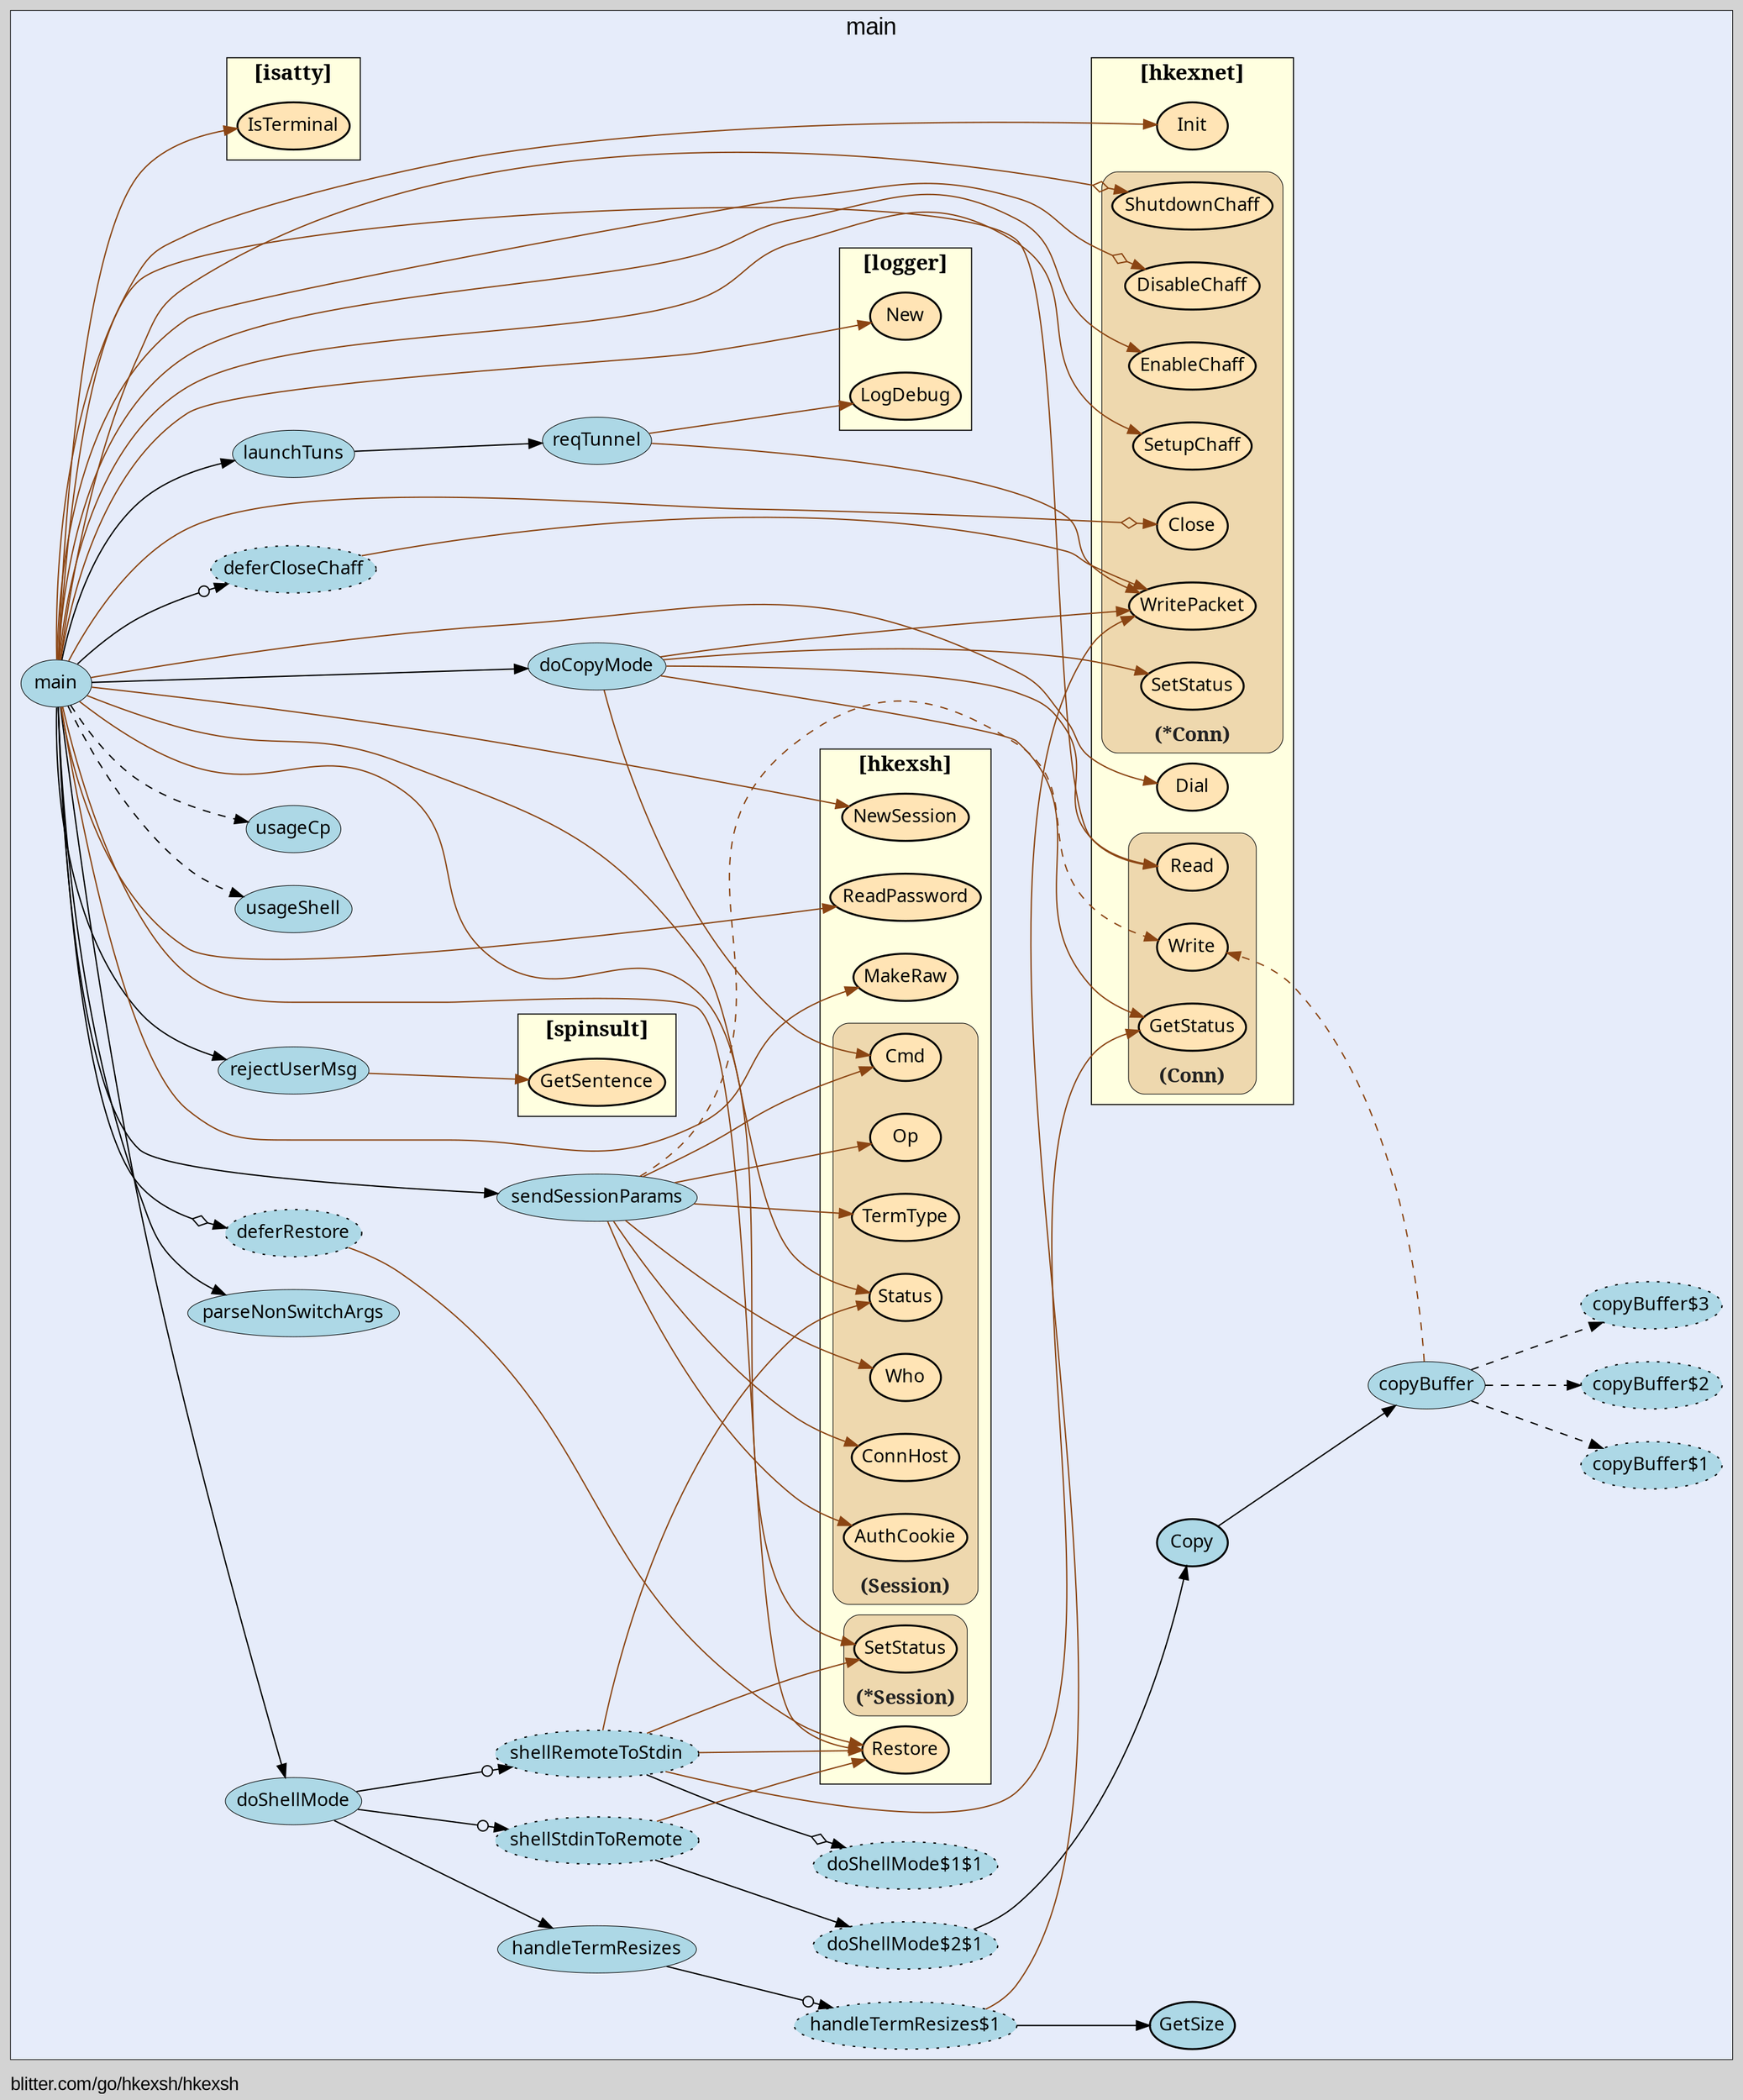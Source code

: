digraph gocallvis {
    label="blitter.com/go/hkexsh/hkexsh";
    labeljust="l";
    fontname="Arial";
    fontsize="14";
    rankdir="LR";
    bgcolor="lightgray";
    style="solid";
    penwidth="0.5";
    pad="0.0";
    nodesep="0.35";

    node [shape="ellipse" style="filled" fillcolor="honeydew" fontname="Verdana" penwidth="1.0" margin="0.05,0.0"];
    edge [minlen="2"]

    subgraph "cluster_focus" {
        bgcolor="#e6ecfa";
label="main";
labelloc="t";
labeljust="c";
fontsize="18";
        
        "blitter.com/go/hkexsh/hkexsh.copyBuffer" [ fillcolor="lightblue" label="copyBuffer" penwidth="0.5" ]
        "blitter.com/go/hkexsh/hkexsh.copyBuffer$1" [ fillcolor="lightblue" label="copyBuffer$1" style="dotted,filled" ]
        "blitter.com/go/hkexsh/hkexsh.copyBuffer$2" [ fillcolor="lightblue" label="copyBuffer$2" style="dotted,filled" ]
        "blitter.com/go/hkexsh/hkexsh.copyBuffer$3" [ fillcolor="lightblue" label="copyBuffer$3" style="dotted,filled" ]
        "blitter.com/go/hkexsh/hkexsh.doCopyMode" [ label="doCopyMode" penwidth="0.5" fillcolor="lightblue" ]
        "blitter.com/go/hkexsh/hkexsh.Copy" [ fillcolor="lightblue" label="Copy" penwidth="1.5" ]
        "blitter.com/go/hkexsh/hkexsh.doShellMode$2$1" [ fillcolor="lightblue" label="doShellMode$2$1" style="dotted,filled" ]
        "blitter.com/go/hkexsh/hkexsh.main" [ fillcolor="lightblue" label="main" penwidth="0.5" ]
        "blitter.com/go/hkexsh/hkexsh.parseNonSwitchArgs" [ fillcolor="lightblue" label="parseNonSwitchArgs" penwidth="0.5" ]
        "blitter.com/go/hkexsh/hkexsh.main$1" [ fillcolor="lightblue" label="deferRestore" style="dotted,filled" ]
        "blitter.com/go/hkexsh/hkexsh.sendSessionParams" [ label="sendSessionParams" penwidth="0.5" fillcolor="lightblue" ]
        "blitter.com/go/hkexsh/hkexsh.rejectUserMsg" [ fillcolor="lightblue" label="rejectUserMsg" penwidth="0.5" ]
        "blitter.com/go/hkexsh/hkexsh.main$2" [ fillcolor="lightblue" label="deferCloseChaff" style="dotted,filled" ]
        "blitter.com/go/hkexsh/hkexsh.reqTunnel" [ fillcolor="lightblue" label="reqTunnel" penwidth="0.5" ]
        "blitter.com/go/hkexsh/hkexsh.launchTuns" [ fillcolor="lightblue" label="launchTuns" penwidth="0.5" ]
        "blitter.com/go/hkexsh/hkexsh.doShellMode$1" [ fillcolor="lightblue" label="shellRemoteToStdin" style="dotted,filled" ]
        "blitter.com/go/hkexsh/hkexsh.doShellMode$1$1" [ fillcolor="lightblue" label="doShellMode$1$1" style="dotted,filled" ]
        "blitter.com/go/hkexsh/hkexsh.doShellMode" [ fillcolor="lightblue" label="doShellMode" penwidth="0.5" ]
        "blitter.com/go/hkexsh/hkexsh.handleTermResizes$1" [ fillcolor="lightblue" label="handleTermResizes$1" style="dotted,filled" ]
        "blitter.com/go/hkexsh/hkexsh.GetSize" [ label="GetSize" penwidth="1.5" fillcolor="lightblue" ]
        "blitter.com/go/hkexsh/hkexsh.handleTermResizes" [ fillcolor="lightblue" label="handleTermResizes" penwidth="0.5" ]
        "blitter.com/go/hkexsh/hkexsh.doShellMode$2" [ style="dotted,filled" fillcolor="lightblue" label="shellStdinToRemote" ]
        "blitter.com/go/hkexsh/hkexsh.usageShell" [ penwidth="0.5" fillcolor="lightblue" label="usageShell" ]
        "blitter.com/go/hkexsh/hkexsh.usageCp" [ label="usageCp" penwidth="0.5" fillcolor="lightblue" ]
        
        subgraph "cluster_blitter.com/go/hkexsh" {
        fontsize="16";
fontname="bold";
rank="sink";
tooltip="package: blitter.com/go/hkexsh";
penwidth="0.8";
fillcolor="lightyellow";
label="[hkexsh]";
URL="/?f=blitter.com/go/hkexsh";
style="filled";
        
        "blitter.com/go/hkexsh.MakeRaw" [ fillcolor="moccasin" label="MakeRaw" penwidth="1.5" ]
        "blitter.com/go/hkexsh.Restore" [ fillcolor="moccasin" label="Restore" penwidth="1.5" ]
        "blitter.com/go/hkexsh.ReadPassword" [ penwidth="1.5" fillcolor="moccasin" label="ReadPassword" ]
        "blitter.com/go/hkexsh.NewSession" [ fillcolor="moccasin" label="NewSession" penwidth="1.5" ]
        
        subgraph "cluster_*blitter.com/go/hkexsh.Session" {
        penwidth="0.5";
fontsize="15";
fontcolor="#222222";
labelloc="b";
style="rounded,filled";
fillcolor="wheat2";
label="(*Session)";
tooltip="type: *blitter.com/go/hkexsh.Session";
        
        "(*blitter.com/go/hkexsh.Session).SetStatus" [ fillcolor="moccasin" label="SetStatus" penwidth="1.5" ]
        
    }

        subgraph "cluster_blitter.com/go/hkexsh.Session" {
        style="rounded,filled";
fillcolor="wheat2";
label="(Session)";
tooltip="type: blitter.com/go/hkexsh.Session";
penwidth="0.5";
fontsize="15";
fontcolor="#222222";
labelloc="b";
        
        "(blitter.com/go/hkexsh.Session).Cmd" [ fillcolor="moccasin" label="Cmd" penwidth="1.5" ]
        "(blitter.com/go/hkexsh.Session).Op" [ fillcolor="moccasin" label="Op" penwidth="1.5" ]
        "(blitter.com/go/hkexsh.Session).Who" [ fillcolor="moccasin" label="Who" penwidth="1.5" ]
        "(blitter.com/go/hkexsh.Session).ConnHost" [ fillcolor="moccasin" label="ConnHost" penwidth="1.5" ]
        "(blitter.com/go/hkexsh.Session).TermType" [ fillcolor="moccasin" label="TermType" penwidth="1.5" ]
        "(blitter.com/go/hkexsh.Session).AuthCookie" [ label="AuthCookie" penwidth="1.5" fillcolor="moccasin" ]
        "(blitter.com/go/hkexsh.Session).Status" [ label="Status" penwidth="1.5" fillcolor="moccasin" ]
        
    }

    }

        subgraph "cluster_blitter.com/go/hkexsh/hkexnet" {
        fillcolor="lightyellow";
fontname="bold";
rank="sink";
label="[hkexnet]";
URL="/?f=blitter.com/go/hkexsh/hkexnet";
tooltip="package: blitter.com/go/hkexsh/hkexnet";
penwidth="0.8";
fontsize="16";
style="filled";
        
        "blitter.com/go/hkexsh/hkexnet.Init" [ fillcolor="moccasin" label="Init" penwidth="1.5" ]
        "blitter.com/go/hkexsh/hkexnet.Dial" [ fillcolor="moccasin" label="Dial" penwidth="1.5" ]
        
        subgraph "cluster_*blitter.com/go/hkexsh/hkexnet.Conn" {
        penwidth="0.5";
fontsize="15";
fontcolor="#222222";
labelloc="b";
style="rounded,filled";
fillcolor="wheat2";
label="(*Conn)";
tooltip="type: *blitter.com/go/hkexsh/hkexnet.Conn";
        
        "(*blitter.com/go/hkexsh/hkexnet.Conn).WritePacket" [ label="WritePacket" penwidth="1.5" fillcolor="moccasin" ]
        "(*blitter.com/go/hkexsh/hkexnet.Conn).SetStatus" [ fillcolor="moccasin" label="SetStatus" penwidth="1.5" ]
        "(*blitter.com/go/hkexsh/hkexnet.Conn).Close" [ fillcolor="moccasin" label="Close" penwidth="1.5" ]
        "(*blitter.com/go/hkexsh/hkexnet.Conn).SetupChaff" [ fillcolor="moccasin" label="SetupChaff" penwidth="1.5" ]
        "(*blitter.com/go/hkexsh/hkexnet.Conn).EnableChaff" [ penwidth="1.5" fillcolor="moccasin" label="EnableChaff" ]
        "(*blitter.com/go/hkexsh/hkexnet.Conn).DisableChaff" [ fillcolor="moccasin" label="DisableChaff" penwidth="1.5" ]
        "(*blitter.com/go/hkexsh/hkexnet.Conn).ShutdownChaff" [ penwidth="1.5" fillcolor="moccasin" label="ShutdownChaff" ]
        
    }

        subgraph "cluster_blitter.com/go/hkexsh/hkexnet.Conn" {
        tooltip="type: blitter.com/go/hkexsh/hkexnet.Conn";
penwidth="0.5";
fontsize="15";
fontcolor="#222222";
labelloc="b";
style="rounded,filled";
fillcolor="wheat2";
label="(Conn)";
        
        "(blitter.com/go/hkexsh/hkexnet.Conn).Write" [ fillcolor="moccasin" label="Write" penwidth="1.5" ]
        "(blitter.com/go/hkexsh/hkexnet.Conn).Read" [ penwidth="1.5" fillcolor="moccasin" label="Read" ]
        "(blitter.com/go/hkexsh/hkexnet.Conn).GetStatus" [ fillcolor="moccasin" label="GetStatus" penwidth="1.5" ]
        
    }

    }

        subgraph "cluster_blitter.com/go/hkexsh/logger" {
        tooltip="package: blitter.com/go/hkexsh/logger";
penwidth="0.8";
fillcolor="lightyellow";
fontname="bold";
rank="sink";
fontsize="16";
style="filled";
label="[logger]";
URL="/?f=blitter.com/go/hkexsh/logger";
        
        "blitter.com/go/hkexsh/logger.New" [ penwidth="1.5" fillcolor="moccasin" label="New" ]
        "blitter.com/go/hkexsh/logger.LogDebug" [ label="LogDebug" penwidth="1.5" fillcolor="moccasin" ]
        
    }

        subgraph "cluster_blitter.com/go/hkexsh/spinsult" {
        fillcolor="lightyellow";
fontname="bold";
tooltip="package: blitter.com/go/hkexsh/spinsult";
rank="sink";
label="[spinsult]";
URL="/?f=blitter.com/go/hkexsh/spinsult";
penwidth="0.8";
fontsize="16";
style="filled";
        
        "blitter.com/go/hkexsh/spinsult.GetSentence" [ penwidth="1.5" fillcolor="moccasin" label="GetSentence" ]
        
    }

        subgraph "cluster_github.com/mattn/go-isatty" {
        style="filled";
fillcolor="lightyellow";
fontsize="16";
fontname="bold";
rank="sink";
label="[isatty]";
URL="/?f=github.com/mattn/go-isatty";
tooltip="package: github.com/mattn/go-isatty";
penwidth="0.8";
        
        "github.com/mattn/go-isatty.IsTerminal" [ penwidth="1.5" fillcolor="moccasin" label="IsTerminal" ]
        
    }

    }

    "blitter.com/go/hkexsh/hkexsh.copyBuffer" -> "(blitter.com/go/hkexsh/hkexnet.Conn).Write" [ color="saddlebrown" style="dashed" ]
    "blitter.com/go/hkexsh/hkexsh.copyBuffer" -> "blitter.com/go/hkexsh/hkexsh.copyBuffer$1" [ style="dashed" ]
    "blitter.com/go/hkexsh/hkexsh.copyBuffer" -> "blitter.com/go/hkexsh/hkexsh.copyBuffer$2" [ style="dashed" ]
    "blitter.com/go/hkexsh/hkexsh.copyBuffer" -> "blitter.com/go/hkexsh/hkexsh.copyBuffer$3" [ style="dashed" ]
    "blitter.com/go/hkexsh/hkexsh.doCopyMode" -> "(blitter.com/go/hkexsh.Session).Cmd" [ color="saddlebrown" ]
    "blitter.com/go/hkexsh/hkexsh.doCopyMode" -> "(*blitter.com/go/hkexsh/hkexnet.Conn).WritePacket" [ color="saddlebrown" ]
    "blitter.com/go/hkexsh/hkexsh.doCopyMode" -> "(blitter.com/go/hkexsh/hkexnet.Conn).Read" [ color="saddlebrown" ]
    "blitter.com/go/hkexsh/hkexsh.doCopyMode" -> "(*blitter.com/go/hkexsh/hkexnet.Conn).SetStatus" [ color="saddlebrown" ]
    "blitter.com/go/hkexsh/hkexsh.doCopyMode" -> "(blitter.com/go/hkexsh/hkexnet.Conn).GetStatus" [ color="saddlebrown" ]
    "blitter.com/go/hkexsh/hkexsh.Copy" -> "blitter.com/go/hkexsh/hkexsh.copyBuffer" [  ]
    "blitter.com/go/hkexsh/hkexsh.doShellMode$2$1" -> "blitter.com/go/hkexsh/hkexsh.Copy" [  ]
    "blitter.com/go/hkexsh/hkexsh.main" -> "blitter.com/go/hkexsh/hkexsh.parseNonSwitchArgs" [  ]
    "blitter.com/go/hkexsh/hkexsh.main" -> "blitter.com/go/hkexsh/logger.New" [ color="saddlebrown" ]
    "blitter.com/go/hkexsh/hkexsh.main" -> "blitter.com/go/hkexsh/hkexnet.Init" [ color="saddlebrown" ]
    "blitter.com/go/hkexsh/hkexsh.main" -> "blitter.com/go/hkexsh/hkexnet.Dial" [ color="saddlebrown" ]
    "blitter.com/go/hkexsh/hkexsh.main" -> "(*blitter.com/go/hkexsh/hkexnet.Conn).Close" [ color="saddlebrown" arrowhead="normalnoneodiamond" ]
    "blitter.com/go/hkexsh/hkexsh.main" -> "github.com/mattn/go-isatty.IsTerminal" [ color="saddlebrown" ]
    "blitter.com/go/hkexsh/hkexsh.main" -> "blitter.com/go/hkexsh.MakeRaw" [ color="saddlebrown" ]
    "blitter.com/go/hkexsh/hkexsh.main$1" -> "blitter.com/go/hkexsh.Restore" [ color="saddlebrown" ]
    "blitter.com/go/hkexsh/hkexsh.main" -> "blitter.com/go/hkexsh/hkexsh.main$1" [ arrowhead="normalnoneodiamond" ]
    "blitter.com/go/hkexsh/hkexsh.main" -> "blitter.com/go/hkexsh.ReadPassword" [ color="saddlebrown" ]
    "blitter.com/go/hkexsh/hkexsh.main" -> "blitter.com/go/hkexsh.NewSession" [ color="saddlebrown" ]
    "blitter.com/go/hkexsh/hkexsh.sendSessionParams" -> "(blitter.com/go/hkexsh.Session).Op" [ color="saddlebrown" ]
    "blitter.com/go/hkexsh/hkexsh.sendSessionParams" -> "(blitter.com/go/hkexsh.Session).Who" [ color="saddlebrown" ]
    "blitter.com/go/hkexsh/hkexsh.sendSessionParams" -> "(blitter.com/go/hkexsh.Session).ConnHost" [ color="saddlebrown" ]
    "blitter.com/go/hkexsh/hkexsh.sendSessionParams" -> "(blitter.com/go/hkexsh.Session).TermType" [ color="saddlebrown" ]
    "blitter.com/go/hkexsh/hkexsh.sendSessionParams" -> "(blitter.com/go/hkexsh.Session).Cmd" [ color="saddlebrown" ]
    "blitter.com/go/hkexsh/hkexsh.sendSessionParams" -> "(blitter.com/go/hkexsh.Session).AuthCookie" [ color="saddlebrown" ]
    "blitter.com/go/hkexsh/hkexsh.sendSessionParams" -> "(blitter.com/go/hkexsh/hkexnet.Conn).Write" [ color="saddlebrown" style="dashed" ]
    "blitter.com/go/hkexsh/hkexsh.main" -> "blitter.com/go/hkexsh/hkexsh.sendSessionParams" [  ]
    "blitter.com/go/hkexsh/hkexsh.main" -> "(blitter.com/go/hkexsh/hkexnet.Conn).Read" [ color="saddlebrown" ]
    "blitter.com/go/hkexsh/hkexsh.main" -> "(*blitter.com/go/hkexsh.Session).SetStatus" [ color="saddlebrown" ]
    "blitter.com/go/hkexsh/hkexsh.rejectUserMsg" -> "blitter.com/go/hkexsh/spinsult.GetSentence" [ color="saddlebrown" ]
    "blitter.com/go/hkexsh/hkexsh.main" -> "blitter.com/go/hkexsh/hkexsh.rejectUserMsg" [  ]
    "blitter.com/go/hkexsh/hkexsh.main" -> "(*blitter.com/go/hkexsh/hkexnet.Conn).SetupChaff" [ color="saddlebrown" ]
    "blitter.com/go/hkexsh/hkexsh.main" -> "(*blitter.com/go/hkexsh/hkexnet.Conn).EnableChaff" [ color="saddlebrown" ]
    "blitter.com/go/hkexsh/hkexsh.main" -> "(*blitter.com/go/hkexsh/hkexnet.Conn).DisableChaff" [ arrowhead="normalnoneodiamond" color="saddlebrown" ]
    "blitter.com/go/hkexsh/hkexsh.main" -> "(*blitter.com/go/hkexsh/hkexnet.Conn).ShutdownChaff" [ arrowhead="normalnoneodiamond" color="saddlebrown" ]
    "blitter.com/go/hkexsh/hkexsh.main$2" -> "(*blitter.com/go/hkexsh/hkexnet.Conn).WritePacket" [ color="saddlebrown" ]
    "blitter.com/go/hkexsh/hkexsh.main" -> "blitter.com/go/hkexsh/hkexsh.main$2" [ arrowhead="normalnoneodot" ]
    "blitter.com/go/hkexsh/hkexsh.reqTunnel" -> "blitter.com/go/hkexsh/logger.LogDebug" [ color="saddlebrown" ]
    "blitter.com/go/hkexsh/hkexsh.reqTunnel" -> "(*blitter.com/go/hkexsh/hkexnet.Conn).WritePacket" [ color="saddlebrown" ]
    "blitter.com/go/hkexsh/hkexsh.launchTuns" -> "blitter.com/go/hkexsh/hkexsh.reqTunnel" [  ]
    "blitter.com/go/hkexsh/hkexsh.main" -> "blitter.com/go/hkexsh/hkexsh.launchTuns" [  ]
    "blitter.com/go/hkexsh/hkexsh.doShellMode$1" -> "blitter.com/go/hkexsh/hkexsh.doShellMode$1$1" [ arrowhead="normalnoneodiamond" ]
    "blitter.com/go/hkexsh/hkexsh.doShellMode$1" -> "blitter.com/go/hkexsh.Restore" [ color="saddlebrown" ]
    "blitter.com/go/hkexsh/hkexsh.doShellMode$1" -> "(blitter.com/go/hkexsh/hkexnet.Conn).GetStatus" [ color="saddlebrown" ]
    "blitter.com/go/hkexsh/hkexsh.doShellMode$1" -> "(*blitter.com/go/hkexsh.Session).SetStatus" [ color="saddlebrown" ]
    "blitter.com/go/hkexsh/hkexsh.doShellMode$1" -> "(blitter.com/go/hkexsh.Session).Status" [ color="saddlebrown" ]
    "blitter.com/go/hkexsh/hkexsh.doShellMode" -> "blitter.com/go/hkexsh/hkexsh.doShellMode$1" [ arrowhead="normalnoneodot" ]
    "blitter.com/go/hkexsh/hkexsh.handleTermResizes$1" -> "blitter.com/go/hkexsh/hkexsh.GetSize" [  ]
    "blitter.com/go/hkexsh/hkexsh.handleTermResizes$1" -> "(*blitter.com/go/hkexsh/hkexnet.Conn).WritePacket" [ color="saddlebrown" ]
    "blitter.com/go/hkexsh/hkexsh.handleTermResizes" -> "blitter.com/go/hkexsh/hkexsh.handleTermResizes$1" [ arrowhead="normalnoneodot" ]
    "blitter.com/go/hkexsh/hkexsh.doShellMode" -> "blitter.com/go/hkexsh/hkexsh.handleTermResizes" [  ]
    "blitter.com/go/hkexsh/hkexsh.doShellMode$2" -> "blitter.com/go/hkexsh/hkexsh.doShellMode$2$1" [  ]
    "blitter.com/go/hkexsh/hkexsh.doShellMode$2" -> "blitter.com/go/hkexsh.Restore" [ color="saddlebrown" ]
    "blitter.com/go/hkexsh/hkexsh.doShellMode" -> "blitter.com/go/hkexsh/hkexsh.doShellMode$2" [ arrowhead="normalnoneodot" ]
    "blitter.com/go/hkexsh/hkexsh.main" -> "blitter.com/go/hkexsh/hkexsh.doShellMode" [  ]
    "blitter.com/go/hkexsh/hkexsh.main" -> "(blitter.com/go/hkexsh.Session).Status" [ color="saddlebrown" ]
    "blitter.com/go/hkexsh/hkexsh.main" -> "blitter.com/go/hkexsh/hkexsh.doCopyMode" [  ]
    "blitter.com/go/hkexsh/hkexsh.main" -> "blitter.com/go/hkexsh.Restore" [ color="saddlebrown" ]
    "blitter.com/go/hkexsh/hkexsh.main" -> "blitter.com/go/hkexsh/hkexsh.usageShell" [ style="dashed" ]
    "blitter.com/go/hkexsh/hkexsh.main" -> "blitter.com/go/hkexsh/hkexsh.usageCp" [ style="dashed" ]
}
